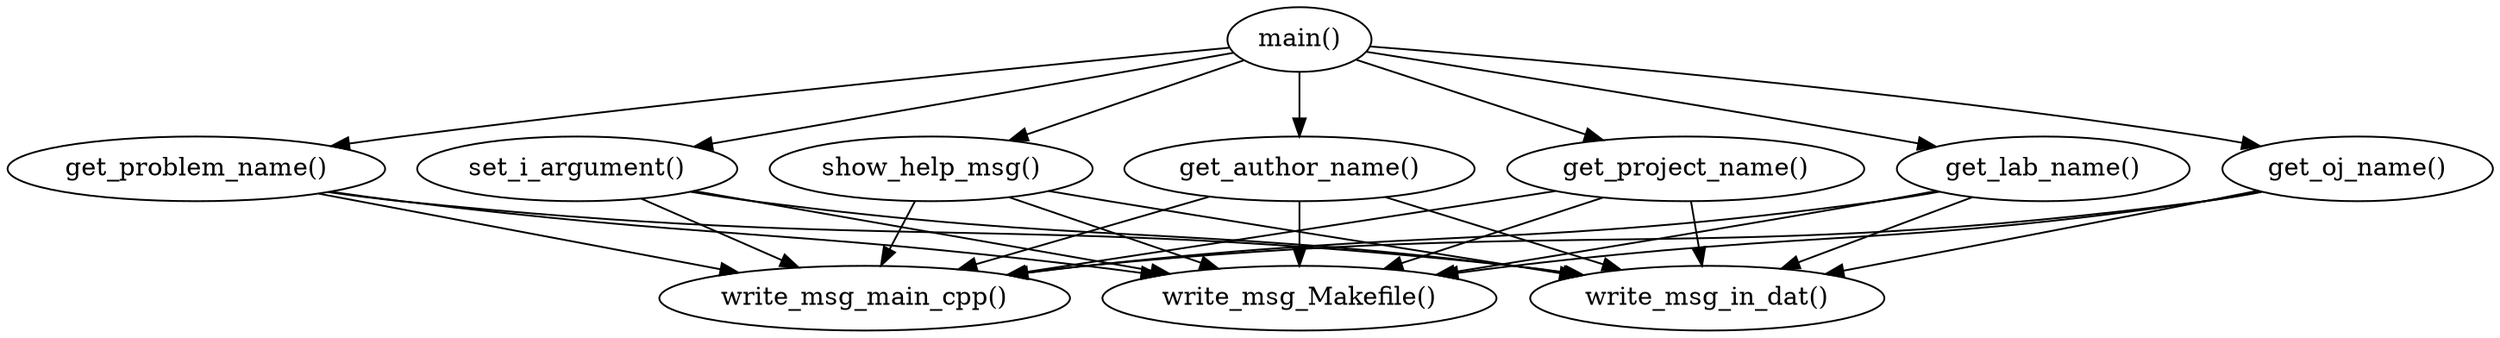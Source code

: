 digraph g{
    "main()" -> "set_i_argument()";
    "main()" -> "show_help_msg()";
    "main()" -> "get_author_name()";
    "main()" -> "get_project_name()";
    "main()" -> "get_lab_name()";
    "main()" -> "get_oj_name()";
    "main()" -> "get_problem_name()";
    
    
    "set_i_argument()"   -> "write_msg_main_cpp()";
    "show_help_msg()"    -> "write_msg_main_cpp()";
    "get_author_name()"  -> "write_msg_main_cpp()";
    "get_project_name()" -> "write_msg_main_cpp()";
    "get_lab_name()"     -> "write_msg_main_cpp()";
    "get_oj_name()"      -> "write_msg_main_cpp()";
    "get_problem_name()" -> "write_msg_main_cpp()";


    "set_i_argument()"   -> "write_msg_Makefile()";
    "show_help_msg()"    -> "write_msg_Makefile()";
    "get_author_name()"  -> "write_msg_Makefile()";
    "get_project_name()" -> "write_msg_Makefile()";
    "get_lab_name()"     -> "write_msg_Makefile()";
    "get_oj_name()"      -> "write_msg_Makefile()";
    "get_problem_name()" -> "write_msg_Makefile()";
 
    "set_i_argument()"   -> "write_msg_in_dat()";
    "show_help_msg()"    -> "write_msg_in_dat()";
    "get_author_name()"  -> "write_msg_in_dat()";
    "get_project_name()" -> "write_msg_in_dat()";
    "get_lab_name()"     -> "write_msg_in_dat()";
    "get_oj_name()"      -> "write_msg_in_dat()";
    "get_problem_name()" -> "write_msg_in_dat()";

    
}


